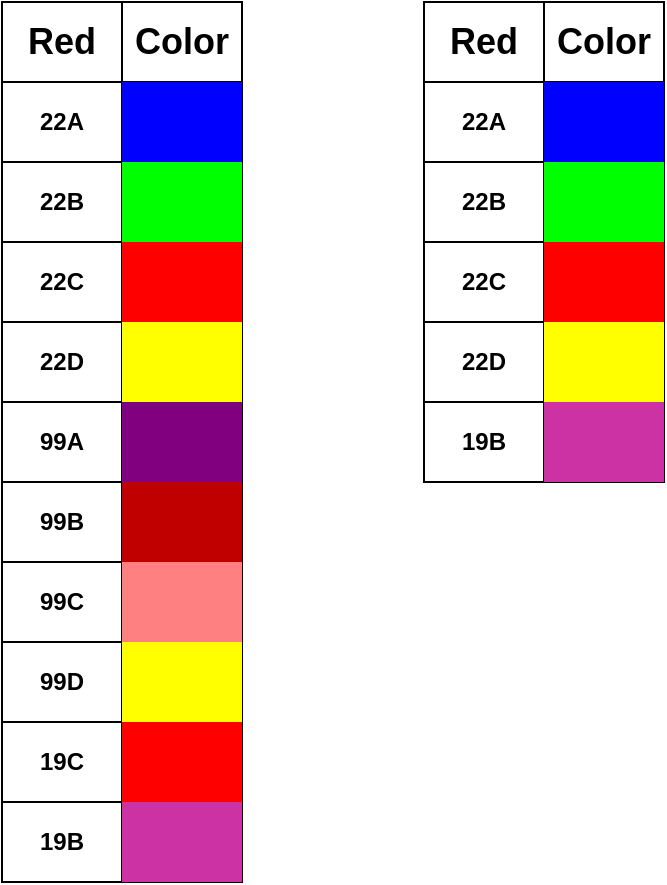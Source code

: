 <mxfile version="21.5.1" type="github">
  <diagram name="Página-1" id="_GxAvDXZ3s0X4xpvbZkl">
    <mxGraphModel dx="1195" dy="633" grid="0" gridSize="10" guides="1" tooltips="1" connect="1" arrows="1" fold="1" page="1" pageScale="1" pageWidth="827" pageHeight="1169" math="0" shadow="0">
      <root>
        <mxCell id="0" />
        <mxCell id="1" parent="0" />
        <mxCell id="ZmGvIyMECy-o7MLMeg6i-1" value="" style="shape=table;startSize=0;container=1;collapsible=0;childLayout=tableLayout;" parent="1" vertex="1">
          <mxGeometry x="249" y="243" width="120" height="240" as="geometry" />
        </mxCell>
        <mxCell id="ZmGvIyMECy-o7MLMeg6i-2" value="" style="shape=tableRow;horizontal=0;startSize=0;swimlaneHead=0;swimlaneBody=0;strokeColor=inherit;top=0;left=0;bottom=0;right=0;collapsible=0;dropTarget=0;fillColor=none;points=[[0,0.5],[1,0.5]];portConstraint=eastwest;" parent="ZmGvIyMECy-o7MLMeg6i-1" vertex="1">
          <mxGeometry width="120" height="40" as="geometry" />
        </mxCell>
        <mxCell id="ZmGvIyMECy-o7MLMeg6i-3" value="&lt;font style=&quot;font-size: 18px;&quot;&gt;&lt;b&gt;Red&lt;/b&gt;&lt;/font&gt;" style="shape=partialRectangle;html=1;whiteSpace=wrap;connectable=0;strokeColor=inherit;overflow=hidden;fillColor=none;top=0;left=0;bottom=0;right=0;pointerEvents=1;" parent="ZmGvIyMECy-o7MLMeg6i-2" vertex="1">
          <mxGeometry width="60" height="40" as="geometry">
            <mxRectangle width="60" height="40" as="alternateBounds" />
          </mxGeometry>
        </mxCell>
        <mxCell id="ZmGvIyMECy-o7MLMeg6i-4" value="&lt;b&gt;&lt;font style=&quot;font-size: 18px;&quot;&gt;Color&lt;/font&gt;&lt;/b&gt;" style="shape=partialRectangle;html=1;whiteSpace=wrap;connectable=0;strokeColor=inherit;overflow=hidden;fillColor=none;top=0;left=0;bottom=0;right=0;pointerEvents=1;" parent="ZmGvIyMECy-o7MLMeg6i-2" vertex="1">
          <mxGeometry x="60" width="60" height="40" as="geometry">
            <mxRectangle width="60" height="40" as="alternateBounds" />
          </mxGeometry>
        </mxCell>
        <mxCell id="ZmGvIyMECy-o7MLMeg6i-5" value="" style="shape=tableRow;horizontal=0;startSize=0;swimlaneHead=0;swimlaneBody=0;strokeColor=inherit;top=0;left=0;bottom=0;right=0;collapsible=0;dropTarget=0;fillColor=none;points=[[0,0.5],[1,0.5]];portConstraint=eastwest;" parent="ZmGvIyMECy-o7MLMeg6i-1" vertex="1">
          <mxGeometry y="40" width="120" height="40" as="geometry" />
        </mxCell>
        <mxCell id="ZmGvIyMECy-o7MLMeg6i-6" value="&lt;b&gt;22A&lt;/b&gt;" style="shape=partialRectangle;html=1;whiteSpace=wrap;connectable=0;strokeColor=inherit;overflow=hidden;fillColor=none;top=0;left=0;bottom=0;right=0;pointerEvents=1;" parent="ZmGvIyMECy-o7MLMeg6i-5" vertex="1">
          <mxGeometry width="60" height="40" as="geometry">
            <mxRectangle width="60" height="40" as="alternateBounds" />
          </mxGeometry>
        </mxCell>
        <mxCell id="ZmGvIyMECy-o7MLMeg6i-7" value="" style="shape=partialRectangle;html=1;whiteSpace=wrap;connectable=0;strokeColor=inherit;overflow=hidden;fillColor=#0000ff;top=0;left=0;bottom=0;right=0;pointerEvents=1;fillStyle=solid;" parent="ZmGvIyMECy-o7MLMeg6i-5" vertex="1">
          <mxGeometry x="60" width="60" height="40" as="geometry">
            <mxRectangle width="60" height="40" as="alternateBounds" />
          </mxGeometry>
        </mxCell>
        <mxCell id="ZmGvIyMECy-o7MLMeg6i-8" value="" style="shape=tableRow;horizontal=0;startSize=0;swimlaneHead=0;swimlaneBody=0;strokeColor=inherit;top=0;left=0;bottom=0;right=0;collapsible=0;dropTarget=0;fillColor=none;points=[[0,0.5],[1,0.5]];portConstraint=eastwest;" parent="ZmGvIyMECy-o7MLMeg6i-1" vertex="1">
          <mxGeometry y="80" width="120" height="40" as="geometry" />
        </mxCell>
        <mxCell id="ZmGvIyMECy-o7MLMeg6i-9" value="&lt;b&gt;22B&lt;/b&gt;" style="shape=partialRectangle;html=1;whiteSpace=wrap;connectable=0;strokeColor=inherit;overflow=hidden;fillColor=none;top=0;left=0;bottom=0;right=0;pointerEvents=1;" parent="ZmGvIyMECy-o7MLMeg6i-8" vertex="1">
          <mxGeometry width="60" height="40" as="geometry">
            <mxRectangle width="60" height="40" as="alternateBounds" />
          </mxGeometry>
        </mxCell>
        <mxCell id="ZmGvIyMECy-o7MLMeg6i-10" value="" style="shape=partialRectangle;html=1;whiteSpace=wrap;connectable=0;strokeColor=inherit;overflow=hidden;fillColor=#00ff00;top=0;left=0;bottom=0;right=0;pointerEvents=1;" parent="ZmGvIyMECy-o7MLMeg6i-8" vertex="1">
          <mxGeometry x="60" width="60" height="40" as="geometry">
            <mxRectangle width="60" height="40" as="alternateBounds" />
          </mxGeometry>
        </mxCell>
        <mxCell id="ZmGvIyMECy-o7MLMeg6i-11" value="" style="shape=tableRow;horizontal=0;startSize=0;swimlaneHead=0;swimlaneBody=0;strokeColor=inherit;top=0;left=0;bottom=0;right=0;collapsible=0;dropTarget=0;fillColor=none;points=[[0,0.5],[1,0.5]];portConstraint=eastwest;" parent="ZmGvIyMECy-o7MLMeg6i-1" vertex="1">
          <mxGeometry y="120" width="120" height="40" as="geometry" />
        </mxCell>
        <mxCell id="ZmGvIyMECy-o7MLMeg6i-12" value="&lt;b&gt;22C&lt;/b&gt;" style="shape=partialRectangle;html=1;whiteSpace=wrap;connectable=0;strokeColor=inherit;overflow=hidden;fillColor=none;top=0;left=0;bottom=0;right=0;pointerEvents=1;" parent="ZmGvIyMECy-o7MLMeg6i-11" vertex="1">
          <mxGeometry width="60" height="40" as="geometry">
            <mxRectangle width="60" height="40" as="alternateBounds" />
          </mxGeometry>
        </mxCell>
        <mxCell id="ZmGvIyMECy-o7MLMeg6i-13" value="" style="shape=partialRectangle;html=1;whiteSpace=wrap;connectable=0;strokeColor=inherit;overflow=hidden;fillColor=#ff0000;top=0;left=0;bottom=0;right=0;pointerEvents=1;" parent="ZmGvIyMECy-o7MLMeg6i-11" vertex="1">
          <mxGeometry x="60" width="60" height="40" as="geometry">
            <mxRectangle width="60" height="40" as="alternateBounds" />
          </mxGeometry>
        </mxCell>
        <mxCell id="ZmGvIyMECy-o7MLMeg6i-14" value="" style="shape=tableRow;horizontal=0;startSize=0;swimlaneHead=0;swimlaneBody=0;strokeColor=inherit;top=0;left=0;bottom=0;right=0;collapsible=0;dropTarget=0;fillColor=none;points=[[0,0.5],[1,0.5]];portConstraint=eastwest;" parent="ZmGvIyMECy-o7MLMeg6i-1" vertex="1">
          <mxGeometry y="160" width="120" height="40" as="geometry" />
        </mxCell>
        <mxCell id="ZmGvIyMECy-o7MLMeg6i-15" value="&lt;b&gt;22D&lt;/b&gt;" style="shape=partialRectangle;html=1;whiteSpace=wrap;connectable=0;strokeColor=inherit;overflow=hidden;fillColor=none;top=0;left=0;bottom=0;right=0;pointerEvents=1;" parent="ZmGvIyMECy-o7MLMeg6i-14" vertex="1">
          <mxGeometry width="60" height="40" as="geometry">
            <mxRectangle width="60" height="40" as="alternateBounds" />
          </mxGeometry>
        </mxCell>
        <mxCell id="ZmGvIyMECy-o7MLMeg6i-16" value="" style="shape=partialRectangle;html=1;whiteSpace=wrap;connectable=0;strokeColor=inherit;overflow=hidden;fillColor=#ffff00;top=0;left=0;bottom=0;right=0;pointerEvents=1;" parent="ZmGvIyMECy-o7MLMeg6i-14" vertex="1">
          <mxGeometry x="60" width="60" height="40" as="geometry">
            <mxRectangle width="60" height="40" as="alternateBounds" />
          </mxGeometry>
        </mxCell>
        <mxCell id="ZmGvIyMECy-o7MLMeg6i-32" style="shape=tableRow;horizontal=0;startSize=0;swimlaneHead=0;swimlaneBody=0;strokeColor=inherit;top=0;left=0;bottom=0;right=0;collapsible=0;dropTarget=0;fillColor=none;points=[[0,0.5],[1,0.5]];portConstraint=eastwest;" parent="ZmGvIyMECy-o7MLMeg6i-1" vertex="1">
          <mxGeometry y="200" width="120" height="40" as="geometry" />
        </mxCell>
        <mxCell id="ZmGvIyMECy-o7MLMeg6i-33" value="&lt;b&gt;19B&lt;/b&gt;" style="shape=partialRectangle;html=1;whiteSpace=wrap;connectable=0;strokeColor=inherit;overflow=hidden;fillColor=none;top=0;left=0;bottom=0;right=0;pointerEvents=1;" parent="ZmGvIyMECy-o7MLMeg6i-32" vertex="1">
          <mxGeometry width="60" height="40" as="geometry">
            <mxRectangle width="60" height="40" as="alternateBounds" />
          </mxGeometry>
        </mxCell>
        <mxCell id="ZmGvIyMECy-o7MLMeg6i-34" style="shape=partialRectangle;html=1;whiteSpace=wrap;connectable=0;strokeColor=inherit;overflow=hidden;fillColor=#cc32a3;top=0;left=0;bottom=0;right=0;pointerEvents=1;" parent="ZmGvIyMECy-o7MLMeg6i-32" vertex="1">
          <mxGeometry x="60" width="60" height="40" as="geometry">
            <mxRectangle width="60" height="40" as="alternateBounds" />
          </mxGeometry>
        </mxCell>
        <mxCell id="Q5iK6ZUWf1oJCEWbsTXy-1" value="" style="shape=table;startSize=0;container=1;collapsible=0;childLayout=tableLayout;" vertex="1" parent="1">
          <mxGeometry x="38" y="243" width="120" height="440" as="geometry" />
        </mxCell>
        <mxCell id="Q5iK6ZUWf1oJCEWbsTXy-2" value="" style="shape=tableRow;horizontal=0;startSize=0;swimlaneHead=0;swimlaneBody=0;strokeColor=inherit;top=0;left=0;bottom=0;right=0;collapsible=0;dropTarget=0;fillColor=none;points=[[0,0.5],[1,0.5]];portConstraint=eastwest;" vertex="1" parent="Q5iK6ZUWf1oJCEWbsTXy-1">
          <mxGeometry width="120" height="40" as="geometry" />
        </mxCell>
        <mxCell id="Q5iK6ZUWf1oJCEWbsTXy-3" value="&lt;font style=&quot;font-size: 18px;&quot;&gt;&lt;b&gt;Red&lt;/b&gt;&lt;/font&gt;" style="shape=partialRectangle;html=1;whiteSpace=wrap;connectable=0;strokeColor=inherit;overflow=hidden;fillColor=none;top=0;left=0;bottom=0;right=0;pointerEvents=1;" vertex="1" parent="Q5iK6ZUWf1oJCEWbsTXy-2">
          <mxGeometry width="60" height="40" as="geometry">
            <mxRectangle width="60" height="40" as="alternateBounds" />
          </mxGeometry>
        </mxCell>
        <mxCell id="Q5iK6ZUWf1oJCEWbsTXy-4" value="&lt;b&gt;&lt;font style=&quot;font-size: 18px;&quot;&gt;Color&lt;/font&gt;&lt;/b&gt;" style="shape=partialRectangle;html=1;whiteSpace=wrap;connectable=0;strokeColor=inherit;overflow=hidden;fillColor=none;top=0;left=0;bottom=0;right=0;pointerEvents=1;" vertex="1" parent="Q5iK6ZUWf1oJCEWbsTXy-2">
          <mxGeometry x="60" width="60" height="40" as="geometry">
            <mxRectangle width="60" height="40" as="alternateBounds" />
          </mxGeometry>
        </mxCell>
        <mxCell id="Q5iK6ZUWf1oJCEWbsTXy-5" value="" style="shape=tableRow;horizontal=0;startSize=0;swimlaneHead=0;swimlaneBody=0;strokeColor=inherit;top=0;left=0;bottom=0;right=0;collapsible=0;dropTarget=0;fillColor=none;points=[[0,0.5],[1,0.5]];portConstraint=eastwest;" vertex="1" parent="Q5iK6ZUWf1oJCEWbsTXy-1">
          <mxGeometry y="40" width="120" height="40" as="geometry" />
        </mxCell>
        <mxCell id="Q5iK6ZUWf1oJCEWbsTXy-6" value="&lt;b&gt;22A&lt;/b&gt;" style="shape=partialRectangle;html=1;whiteSpace=wrap;connectable=0;strokeColor=inherit;overflow=hidden;fillColor=none;top=0;left=0;bottom=0;right=0;pointerEvents=1;" vertex="1" parent="Q5iK6ZUWf1oJCEWbsTXy-5">
          <mxGeometry width="60" height="40" as="geometry">
            <mxRectangle width="60" height="40" as="alternateBounds" />
          </mxGeometry>
        </mxCell>
        <mxCell id="Q5iK6ZUWf1oJCEWbsTXy-7" value="" style="shape=partialRectangle;html=1;whiteSpace=wrap;connectable=0;strokeColor=inherit;overflow=hidden;fillColor=#0000ff;top=0;left=0;bottom=0;right=0;pointerEvents=1;fillStyle=solid;" vertex="1" parent="Q5iK6ZUWf1oJCEWbsTXy-5">
          <mxGeometry x="60" width="60" height="40" as="geometry">
            <mxRectangle width="60" height="40" as="alternateBounds" />
          </mxGeometry>
        </mxCell>
        <mxCell id="Q5iK6ZUWf1oJCEWbsTXy-8" value="" style="shape=tableRow;horizontal=0;startSize=0;swimlaneHead=0;swimlaneBody=0;strokeColor=inherit;top=0;left=0;bottom=0;right=0;collapsible=0;dropTarget=0;fillColor=none;points=[[0,0.5],[1,0.5]];portConstraint=eastwest;" vertex="1" parent="Q5iK6ZUWf1oJCEWbsTXy-1">
          <mxGeometry y="80" width="120" height="40" as="geometry" />
        </mxCell>
        <mxCell id="Q5iK6ZUWf1oJCEWbsTXy-9" value="&lt;b&gt;22B&lt;/b&gt;" style="shape=partialRectangle;html=1;whiteSpace=wrap;connectable=0;strokeColor=inherit;overflow=hidden;fillColor=none;top=0;left=0;bottom=0;right=0;pointerEvents=1;" vertex="1" parent="Q5iK6ZUWf1oJCEWbsTXy-8">
          <mxGeometry width="60" height="40" as="geometry">
            <mxRectangle width="60" height="40" as="alternateBounds" />
          </mxGeometry>
        </mxCell>
        <mxCell id="Q5iK6ZUWf1oJCEWbsTXy-10" value="" style="shape=partialRectangle;html=1;whiteSpace=wrap;connectable=0;strokeColor=inherit;overflow=hidden;fillColor=#00ff00;top=0;left=0;bottom=0;right=0;pointerEvents=1;" vertex="1" parent="Q5iK6ZUWf1oJCEWbsTXy-8">
          <mxGeometry x="60" width="60" height="40" as="geometry">
            <mxRectangle width="60" height="40" as="alternateBounds" />
          </mxGeometry>
        </mxCell>
        <mxCell id="Q5iK6ZUWf1oJCEWbsTXy-11" value="" style="shape=tableRow;horizontal=0;startSize=0;swimlaneHead=0;swimlaneBody=0;strokeColor=inherit;top=0;left=0;bottom=0;right=0;collapsible=0;dropTarget=0;fillColor=none;points=[[0,0.5],[1,0.5]];portConstraint=eastwest;" vertex="1" parent="Q5iK6ZUWf1oJCEWbsTXy-1">
          <mxGeometry y="120" width="120" height="40" as="geometry" />
        </mxCell>
        <mxCell id="Q5iK6ZUWf1oJCEWbsTXy-12" value="&lt;b&gt;22C&lt;/b&gt;" style="shape=partialRectangle;html=1;whiteSpace=wrap;connectable=0;strokeColor=inherit;overflow=hidden;fillColor=none;top=0;left=0;bottom=0;right=0;pointerEvents=1;" vertex="1" parent="Q5iK6ZUWf1oJCEWbsTXy-11">
          <mxGeometry width="60" height="40" as="geometry">
            <mxRectangle width="60" height="40" as="alternateBounds" />
          </mxGeometry>
        </mxCell>
        <mxCell id="Q5iK6ZUWf1oJCEWbsTXy-13" value="" style="shape=partialRectangle;html=1;whiteSpace=wrap;connectable=0;strokeColor=inherit;overflow=hidden;fillColor=#ff0000;top=0;left=0;bottom=0;right=0;pointerEvents=1;" vertex="1" parent="Q5iK6ZUWf1oJCEWbsTXy-11">
          <mxGeometry x="60" width="60" height="40" as="geometry">
            <mxRectangle width="60" height="40" as="alternateBounds" />
          </mxGeometry>
        </mxCell>
        <mxCell id="Q5iK6ZUWf1oJCEWbsTXy-14" value="" style="shape=tableRow;horizontal=0;startSize=0;swimlaneHead=0;swimlaneBody=0;strokeColor=inherit;top=0;left=0;bottom=0;right=0;collapsible=0;dropTarget=0;fillColor=none;points=[[0,0.5],[1,0.5]];portConstraint=eastwest;" vertex="1" parent="Q5iK6ZUWf1oJCEWbsTXy-1">
          <mxGeometry y="160" width="120" height="40" as="geometry" />
        </mxCell>
        <mxCell id="Q5iK6ZUWf1oJCEWbsTXy-15" value="&lt;b&gt;22D&lt;/b&gt;" style="shape=partialRectangle;html=1;whiteSpace=wrap;connectable=0;strokeColor=inherit;overflow=hidden;fillColor=none;top=0;left=0;bottom=0;right=0;pointerEvents=1;" vertex="1" parent="Q5iK6ZUWf1oJCEWbsTXy-14">
          <mxGeometry width="60" height="40" as="geometry">
            <mxRectangle width="60" height="40" as="alternateBounds" />
          </mxGeometry>
        </mxCell>
        <mxCell id="Q5iK6ZUWf1oJCEWbsTXy-16" value="" style="shape=partialRectangle;html=1;whiteSpace=wrap;connectable=0;strokeColor=inherit;overflow=hidden;fillColor=#ffff00;top=0;left=0;bottom=0;right=0;pointerEvents=1;" vertex="1" parent="Q5iK6ZUWf1oJCEWbsTXy-14">
          <mxGeometry x="60" width="60" height="40" as="geometry">
            <mxRectangle width="60" height="40" as="alternateBounds" />
          </mxGeometry>
        </mxCell>
        <mxCell id="Q5iK6ZUWf1oJCEWbsTXy-17" value="" style="shape=tableRow;horizontal=0;startSize=0;swimlaneHead=0;swimlaneBody=0;strokeColor=inherit;top=0;left=0;bottom=0;right=0;collapsible=0;dropTarget=0;fillColor=none;points=[[0,0.5],[1,0.5]];portConstraint=eastwest;" vertex="1" parent="Q5iK6ZUWf1oJCEWbsTXy-1">
          <mxGeometry y="200" width="120" height="40" as="geometry" />
        </mxCell>
        <mxCell id="Q5iK6ZUWf1oJCEWbsTXy-18" value="&lt;b&gt;99A&lt;/b&gt;" style="shape=partialRectangle;html=1;whiteSpace=wrap;connectable=0;strokeColor=inherit;overflow=hidden;fillColor=none;top=0;left=0;bottom=0;right=0;pointerEvents=1;" vertex="1" parent="Q5iK6ZUWf1oJCEWbsTXy-17">
          <mxGeometry width="60" height="40" as="geometry">
            <mxRectangle width="60" height="40" as="alternateBounds" />
          </mxGeometry>
        </mxCell>
        <mxCell id="Q5iK6ZUWf1oJCEWbsTXy-19" value="" style="shape=partialRectangle;html=1;whiteSpace=wrap;connectable=0;strokeColor=inherit;overflow=hidden;fillColor=#800080;top=0;left=0;bottom=0;right=0;pointerEvents=1;" vertex="1" parent="Q5iK6ZUWf1oJCEWbsTXy-17">
          <mxGeometry x="60" width="60" height="40" as="geometry">
            <mxRectangle width="60" height="40" as="alternateBounds" />
          </mxGeometry>
        </mxCell>
        <mxCell id="Q5iK6ZUWf1oJCEWbsTXy-20" value="" style="shape=tableRow;horizontal=0;startSize=0;swimlaneHead=0;swimlaneBody=0;strokeColor=inherit;top=0;left=0;bottom=0;right=0;collapsible=0;dropTarget=0;fillColor=none;points=[[0,0.5],[1,0.5]];portConstraint=eastwest;" vertex="1" parent="Q5iK6ZUWf1oJCEWbsTXy-1">
          <mxGeometry y="240" width="120" height="40" as="geometry" />
        </mxCell>
        <mxCell id="Q5iK6ZUWf1oJCEWbsTXy-21" value="&lt;b&gt;99B&lt;/b&gt;" style="shape=partialRectangle;html=1;whiteSpace=wrap;connectable=0;strokeColor=inherit;overflow=hidden;fillColor=none;top=0;left=0;bottom=0;right=0;pointerEvents=1;" vertex="1" parent="Q5iK6ZUWf1oJCEWbsTXy-20">
          <mxGeometry width="60" height="40" as="geometry">
            <mxRectangle width="60" height="40" as="alternateBounds" />
          </mxGeometry>
        </mxCell>
        <mxCell id="Q5iK6ZUWf1oJCEWbsTXy-22" value="" style="shape=partialRectangle;html=1;whiteSpace=wrap;connectable=0;strokeColor=inherit;overflow=hidden;fillColor=#c00000;top=0;left=0;bottom=0;right=0;pointerEvents=1;" vertex="1" parent="Q5iK6ZUWf1oJCEWbsTXy-20">
          <mxGeometry x="60" width="60" height="40" as="geometry">
            <mxRectangle width="60" height="40" as="alternateBounds" />
          </mxGeometry>
        </mxCell>
        <mxCell id="Q5iK6ZUWf1oJCEWbsTXy-23" value="" style="shape=tableRow;horizontal=0;startSize=0;swimlaneHead=0;swimlaneBody=0;strokeColor=inherit;top=0;left=0;bottom=0;right=0;collapsible=0;dropTarget=0;fillColor=none;points=[[0,0.5],[1,0.5]];portConstraint=eastwest;" vertex="1" parent="Q5iK6ZUWf1oJCEWbsTXy-1">
          <mxGeometry y="280" width="120" height="40" as="geometry" />
        </mxCell>
        <mxCell id="Q5iK6ZUWf1oJCEWbsTXy-24" value="&lt;b&gt;99C&lt;/b&gt;" style="shape=partialRectangle;html=1;whiteSpace=wrap;connectable=0;strokeColor=inherit;overflow=hidden;fillColor=none;top=0;left=0;bottom=0;right=0;pointerEvents=1;" vertex="1" parent="Q5iK6ZUWf1oJCEWbsTXy-23">
          <mxGeometry width="60" height="40" as="geometry">
            <mxRectangle width="60" height="40" as="alternateBounds" />
          </mxGeometry>
        </mxCell>
        <mxCell id="Q5iK6ZUWf1oJCEWbsTXy-25" value="" style="shape=partialRectangle;html=1;whiteSpace=wrap;connectable=0;strokeColor=inherit;overflow=hidden;fillColor=#ff8080;top=0;left=0;bottom=0;right=0;pointerEvents=1;" vertex="1" parent="Q5iK6ZUWf1oJCEWbsTXy-23">
          <mxGeometry x="60" width="60" height="40" as="geometry">
            <mxRectangle width="60" height="40" as="alternateBounds" />
          </mxGeometry>
        </mxCell>
        <mxCell id="Q5iK6ZUWf1oJCEWbsTXy-26" style="shape=tableRow;horizontal=0;startSize=0;swimlaneHead=0;swimlaneBody=0;strokeColor=inherit;top=0;left=0;bottom=0;right=0;collapsible=0;dropTarget=0;fillColor=none;points=[[0,0.5],[1,0.5]];portConstraint=eastwest;" vertex="1" parent="Q5iK6ZUWf1oJCEWbsTXy-1">
          <mxGeometry y="320" width="120" height="40" as="geometry" />
        </mxCell>
        <mxCell id="Q5iK6ZUWf1oJCEWbsTXy-27" value="&lt;b&gt;99D&lt;/b&gt;" style="shape=partialRectangle;html=1;whiteSpace=wrap;connectable=0;strokeColor=inherit;overflow=hidden;fillColor=none;top=0;left=0;bottom=0;right=0;pointerEvents=1;" vertex="1" parent="Q5iK6ZUWf1oJCEWbsTXy-26">
          <mxGeometry width="60" height="40" as="geometry">
            <mxRectangle width="60" height="40" as="alternateBounds" />
          </mxGeometry>
        </mxCell>
        <mxCell id="Q5iK6ZUWf1oJCEWbsTXy-28" style="shape=partialRectangle;html=1;whiteSpace=wrap;connectable=0;strokeColor=inherit;overflow=hidden;fillColor=#ffff00;top=0;left=0;bottom=0;right=0;pointerEvents=1;" vertex="1" parent="Q5iK6ZUWf1oJCEWbsTXy-26">
          <mxGeometry x="60" width="60" height="40" as="geometry">
            <mxRectangle width="60" height="40" as="alternateBounds" />
          </mxGeometry>
        </mxCell>
        <mxCell id="Q5iK6ZUWf1oJCEWbsTXy-29" style="shape=tableRow;horizontal=0;startSize=0;swimlaneHead=0;swimlaneBody=0;strokeColor=inherit;top=0;left=0;bottom=0;right=0;collapsible=0;dropTarget=0;fillColor=none;points=[[0,0.5],[1,0.5]];portConstraint=eastwest;" vertex="1" parent="Q5iK6ZUWf1oJCEWbsTXy-1">
          <mxGeometry y="360" width="120" height="40" as="geometry" />
        </mxCell>
        <mxCell id="Q5iK6ZUWf1oJCEWbsTXy-30" value="&lt;b&gt;19C&lt;/b&gt;" style="shape=partialRectangle;html=1;whiteSpace=wrap;connectable=0;strokeColor=inherit;overflow=hidden;fillColor=none;top=0;left=0;bottom=0;right=0;pointerEvents=1;" vertex="1" parent="Q5iK6ZUWf1oJCEWbsTXy-29">
          <mxGeometry width="60" height="40" as="geometry">
            <mxRectangle width="60" height="40" as="alternateBounds" />
          </mxGeometry>
        </mxCell>
        <mxCell id="Q5iK6ZUWf1oJCEWbsTXy-31" style="shape=partialRectangle;html=1;whiteSpace=wrap;connectable=0;strokeColor=inherit;overflow=hidden;fillColor=#ff0000;top=0;left=0;bottom=0;right=0;pointerEvents=1;" vertex="1" parent="Q5iK6ZUWf1oJCEWbsTXy-29">
          <mxGeometry x="60" width="60" height="40" as="geometry">
            <mxRectangle width="60" height="40" as="alternateBounds" />
          </mxGeometry>
        </mxCell>
        <mxCell id="Q5iK6ZUWf1oJCEWbsTXy-32" style="shape=tableRow;horizontal=0;startSize=0;swimlaneHead=0;swimlaneBody=0;strokeColor=inherit;top=0;left=0;bottom=0;right=0;collapsible=0;dropTarget=0;fillColor=none;points=[[0,0.5],[1,0.5]];portConstraint=eastwest;" vertex="1" parent="Q5iK6ZUWf1oJCEWbsTXy-1">
          <mxGeometry y="400" width="120" height="40" as="geometry" />
        </mxCell>
        <mxCell id="Q5iK6ZUWf1oJCEWbsTXy-33" value="&lt;b&gt;19B&lt;/b&gt;" style="shape=partialRectangle;html=1;whiteSpace=wrap;connectable=0;strokeColor=inherit;overflow=hidden;fillColor=none;top=0;left=0;bottom=0;right=0;pointerEvents=1;" vertex="1" parent="Q5iK6ZUWf1oJCEWbsTXy-32">
          <mxGeometry width="60" height="40" as="geometry">
            <mxRectangle width="60" height="40" as="alternateBounds" />
          </mxGeometry>
        </mxCell>
        <mxCell id="Q5iK6ZUWf1oJCEWbsTXy-34" style="shape=partialRectangle;html=1;whiteSpace=wrap;connectable=0;strokeColor=inherit;overflow=hidden;fillColor=#cc32a3;top=0;left=0;bottom=0;right=0;pointerEvents=1;" vertex="1" parent="Q5iK6ZUWf1oJCEWbsTXy-32">
          <mxGeometry x="60" width="60" height="40" as="geometry">
            <mxRectangle width="60" height="40" as="alternateBounds" />
          </mxGeometry>
        </mxCell>
      </root>
    </mxGraphModel>
  </diagram>
</mxfile>

